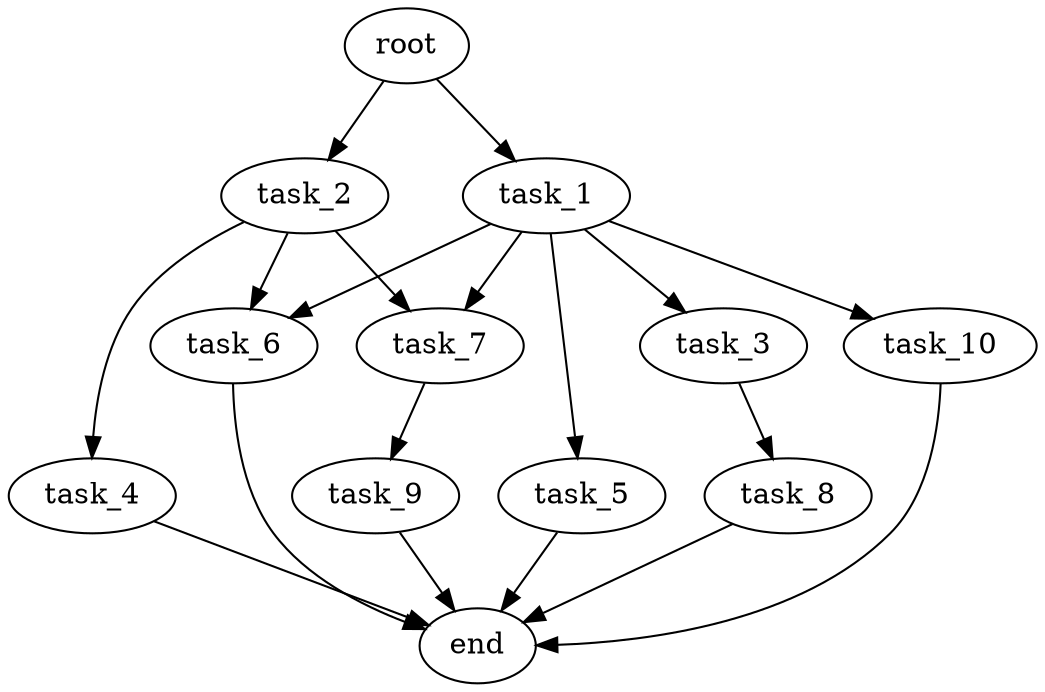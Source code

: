 digraph G {
  root [size="0.000000e+00"];
  task_1 [size="5.645353e+10"];
  task_2 [size="6.353348e+10"];
  task_3 [size="6.245593e+10"];
  task_4 [size="8.642605e+10"];
  task_5 [size="6.272547e+10"];
  task_6 [size="1.510423e+10"];
  task_7 [size="6.837943e+09"];
  task_8 [size="4.422638e+10"];
  task_9 [size="3.028902e+10"];
  task_10 [size="2.747462e+10"];
  end [size="0.000000e+00"];

  root -> task_1 [size="1.000000e-12"];
  root -> task_2 [size="1.000000e-12"];
  task_1 -> task_3 [size="6.245593e+08"];
  task_1 -> task_5 [size="6.272547e+08"];
  task_1 -> task_6 [size="7.552115e+07"];
  task_1 -> task_7 [size="3.418971e+07"];
  task_1 -> task_10 [size="2.747462e+08"];
  task_2 -> task_4 [size="8.642605e+08"];
  task_2 -> task_6 [size="7.552115e+07"];
  task_2 -> task_7 [size="3.418971e+07"];
  task_3 -> task_8 [size="4.422638e+08"];
  task_4 -> end [size="1.000000e-12"];
  task_5 -> end [size="1.000000e-12"];
  task_6 -> end [size="1.000000e-12"];
  task_7 -> task_9 [size="3.028902e+08"];
  task_8 -> end [size="1.000000e-12"];
  task_9 -> end [size="1.000000e-12"];
  task_10 -> end [size="1.000000e-12"];
}
